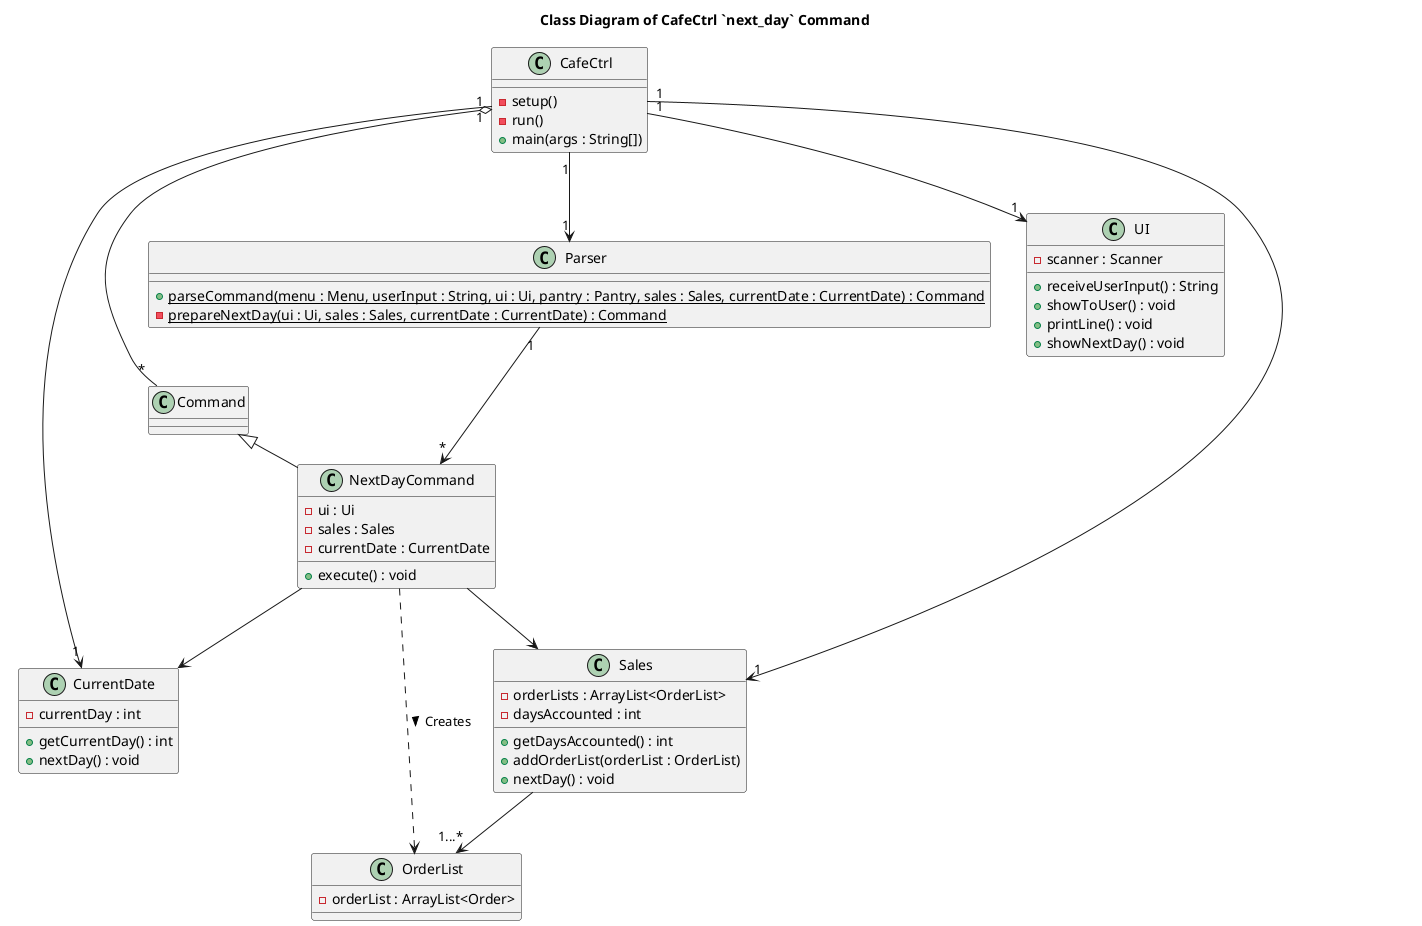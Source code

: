 @startuml
'https://plantuml.com/class-diagram

title Class Diagram of CafeCtrl `next_day` Command

CafeCtrl "1" --> "1" UI
CafeCtrl "1" --> "1" Parser
CafeCtrl "1" --> "1" Sales
CafeCtrl "1" --> "1" CurrentDate
CafeCtrl "1" o-- "*" Command

Command <|- NextDayCommand
Parser "1" --> "*" NextDayCommand
NextDayCommand ..> OrderList : Creates >
NextDayCommand --> CurrentDate
NextDayCommand --> Sales
Sales --> "1...*" OrderList

class CafeCtrl {
- setup()
- run()
+ main(args : String[])
}

class Command {

}

class UI {
- scanner : Scanner
+ receiveUserInput() : String
+ showToUser() : void
+ printLine() : void
+ showNextDay() : void
}

class NextDayCommand {
- ui : Ui
- sales : Sales
- currentDate : CurrentDate
+ execute() : void
}

class Parser {
{static} + parseCommand(menu : Menu, userInput : String, ui : Ui, pantry : Pantry, sales : Sales, currentDate : CurrentDate) : Command
{static} - prepareNextDay(ui : Ui, sales : Sales, currentDate : CurrentDate) : Command
}

class OrderList {
- orderList : ArrayList<Order>
}

class Sales {
- orderLists : ArrayList<OrderList>
- daysAccounted : int
+ getDaysAccounted() : int
+ addOrderList(orderList : OrderList)
+ nextDay() : void
}

class CurrentDate {
- currentDay : int
+ getCurrentDay() : int
+ nextDay() : void
}

@enduml